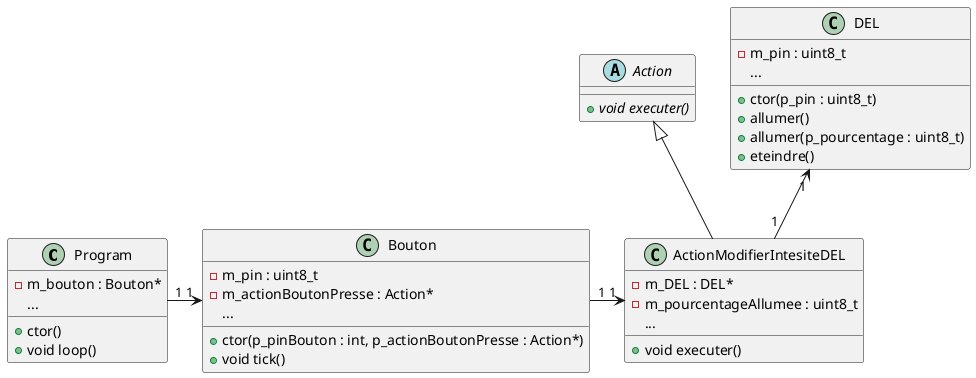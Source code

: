 @startuml dc_Bouton
skinparam maxMessageSize 50

class Program {
    - m_bouton : Bouton*
    ...
    + ctor()
    + void loop()
}

class Bouton {
    - m_pin : uint8_t
    - m_actionBoutonPresse : Action*
    ...
    + ctor(p_pinBouton : int, p_actionBoutonPresse : Action*)
    + void tick()
}

abstract class Action {
    + void executer() {abstract}
}

class ActionModifierIntesiteDEL {
    - m_DEL : DEL*
    - m_pourcentageAllumee : uint8_t
    ...
    + void executer()
}

Action <|-- ActionModifierIntesiteDEL

class DEL {
    - m_pin : uint8_t
    ...
    + ctor(p_pin : uint8_t)
    + allumer()
    + allumer(p_pourcentage : uint8_t)
    + eteindre()
}

DEL "1" <-- "1" ActionModifierIntesiteDEL
Bouton "1" <-left- "1" Program
ActionModifierIntesiteDEL "1" <-left- "1" Bouton


@enduml
